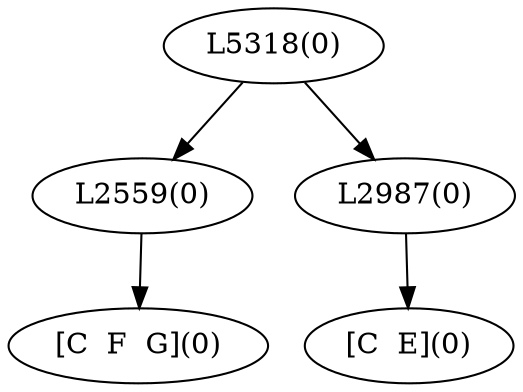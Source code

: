 digraph sample{
"L2559(0)"->"[C  F  G](0)"
"L2987(0)"->"[C  E](0)"
"L5318(0)"->"L2559(0)"
"L5318(0)"->"L2987(0)"
{rank = min; "L5318(0)"}
{rank = same; "L2559(0)"; "L2987(0)";}
{rank = max; "[C  E](0)"; "[C  F  G](0)";}
}